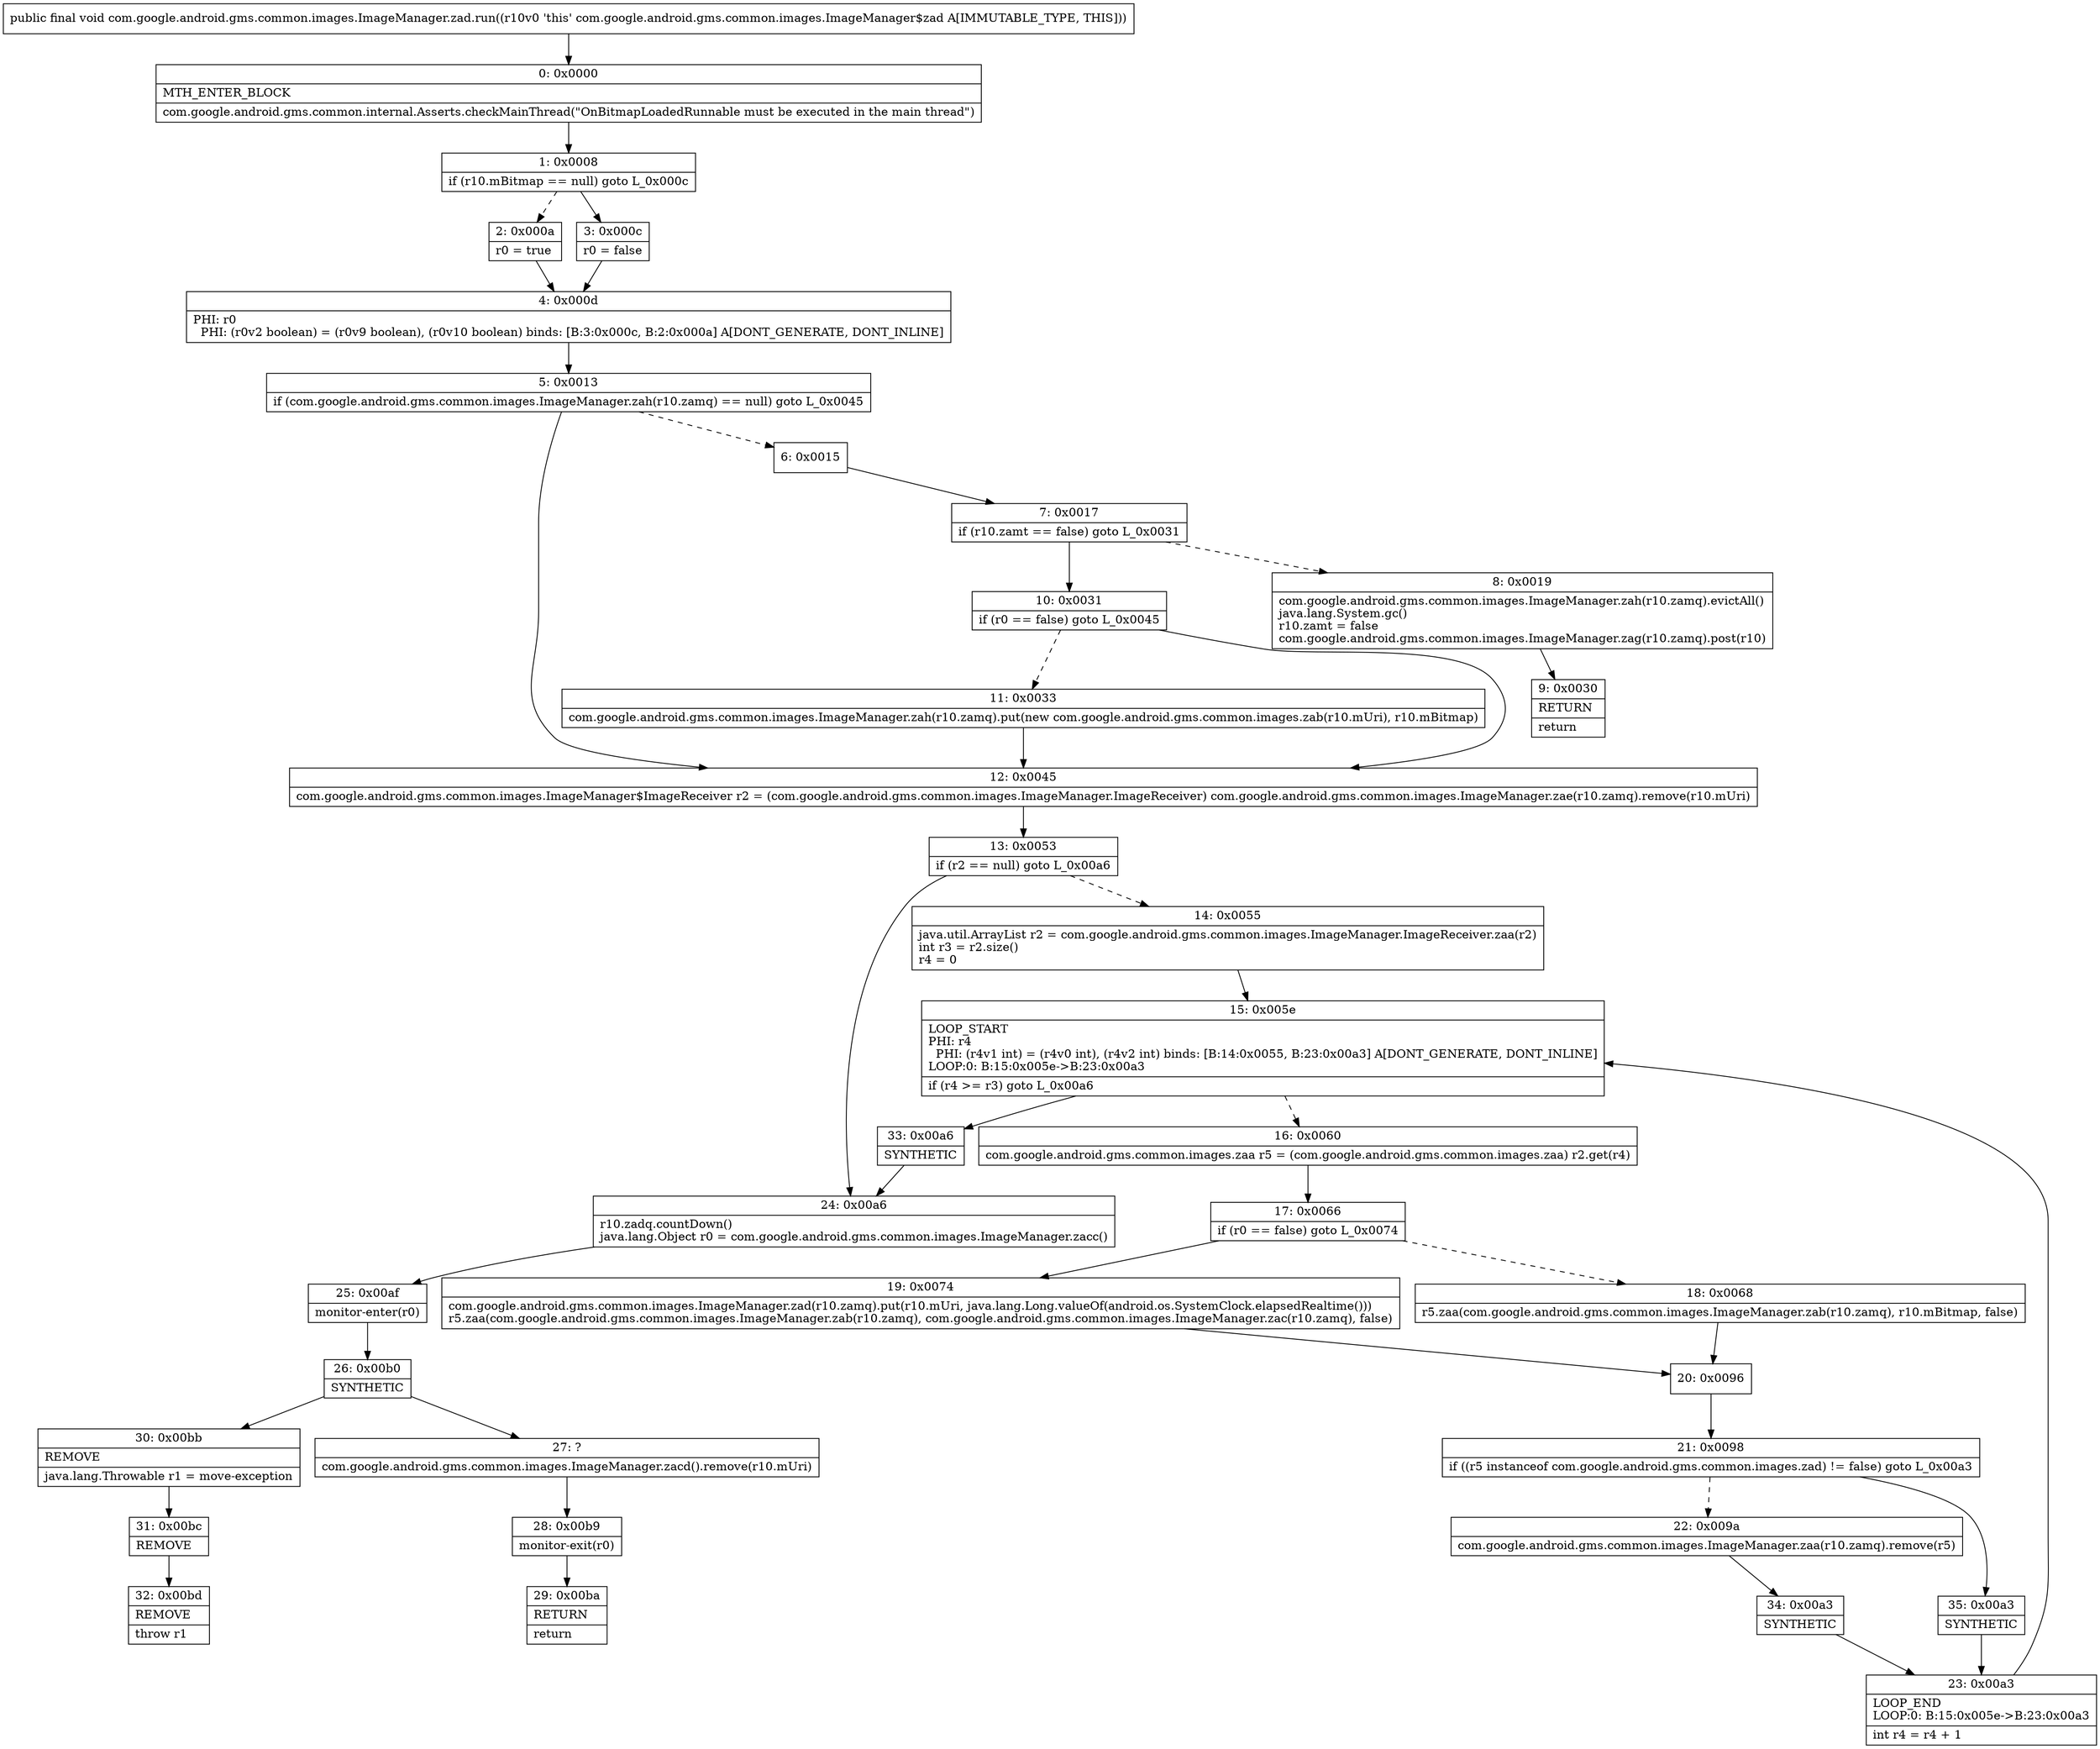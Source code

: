 digraph "CFG forcom.google.android.gms.common.images.ImageManager.zad.run()V" {
Node_0 [shape=record,label="{0\:\ 0x0000|MTH_ENTER_BLOCK\l|com.google.android.gms.common.internal.Asserts.checkMainThread(\"OnBitmapLoadedRunnable must be executed in the main thread\")\l}"];
Node_1 [shape=record,label="{1\:\ 0x0008|if (r10.mBitmap == null) goto L_0x000c\l}"];
Node_2 [shape=record,label="{2\:\ 0x000a|r0 = true\l}"];
Node_3 [shape=record,label="{3\:\ 0x000c|r0 = false\l}"];
Node_4 [shape=record,label="{4\:\ 0x000d|PHI: r0 \l  PHI: (r0v2 boolean) = (r0v9 boolean), (r0v10 boolean) binds: [B:3:0x000c, B:2:0x000a] A[DONT_GENERATE, DONT_INLINE]\l}"];
Node_5 [shape=record,label="{5\:\ 0x0013|if (com.google.android.gms.common.images.ImageManager.zah(r10.zamq) == null) goto L_0x0045\l}"];
Node_6 [shape=record,label="{6\:\ 0x0015}"];
Node_7 [shape=record,label="{7\:\ 0x0017|if (r10.zamt == false) goto L_0x0031\l}"];
Node_8 [shape=record,label="{8\:\ 0x0019|com.google.android.gms.common.images.ImageManager.zah(r10.zamq).evictAll()\ljava.lang.System.gc()\lr10.zamt = false\lcom.google.android.gms.common.images.ImageManager.zag(r10.zamq).post(r10)\l}"];
Node_9 [shape=record,label="{9\:\ 0x0030|RETURN\l|return\l}"];
Node_10 [shape=record,label="{10\:\ 0x0031|if (r0 == false) goto L_0x0045\l}"];
Node_11 [shape=record,label="{11\:\ 0x0033|com.google.android.gms.common.images.ImageManager.zah(r10.zamq).put(new com.google.android.gms.common.images.zab(r10.mUri), r10.mBitmap)\l}"];
Node_12 [shape=record,label="{12\:\ 0x0045|com.google.android.gms.common.images.ImageManager$ImageReceiver r2 = (com.google.android.gms.common.images.ImageManager.ImageReceiver) com.google.android.gms.common.images.ImageManager.zae(r10.zamq).remove(r10.mUri)\l}"];
Node_13 [shape=record,label="{13\:\ 0x0053|if (r2 == null) goto L_0x00a6\l}"];
Node_14 [shape=record,label="{14\:\ 0x0055|java.util.ArrayList r2 = com.google.android.gms.common.images.ImageManager.ImageReceiver.zaa(r2)\lint r3 = r2.size()\lr4 = 0\l}"];
Node_15 [shape=record,label="{15\:\ 0x005e|LOOP_START\lPHI: r4 \l  PHI: (r4v1 int) = (r4v0 int), (r4v2 int) binds: [B:14:0x0055, B:23:0x00a3] A[DONT_GENERATE, DONT_INLINE]\lLOOP:0: B:15:0x005e\-\>B:23:0x00a3\l|if (r4 \>= r3) goto L_0x00a6\l}"];
Node_16 [shape=record,label="{16\:\ 0x0060|com.google.android.gms.common.images.zaa r5 = (com.google.android.gms.common.images.zaa) r2.get(r4)\l}"];
Node_17 [shape=record,label="{17\:\ 0x0066|if (r0 == false) goto L_0x0074\l}"];
Node_18 [shape=record,label="{18\:\ 0x0068|r5.zaa(com.google.android.gms.common.images.ImageManager.zab(r10.zamq), r10.mBitmap, false)\l}"];
Node_19 [shape=record,label="{19\:\ 0x0074|com.google.android.gms.common.images.ImageManager.zad(r10.zamq).put(r10.mUri, java.lang.Long.valueOf(android.os.SystemClock.elapsedRealtime()))\lr5.zaa(com.google.android.gms.common.images.ImageManager.zab(r10.zamq), com.google.android.gms.common.images.ImageManager.zac(r10.zamq), false)\l}"];
Node_20 [shape=record,label="{20\:\ 0x0096}"];
Node_21 [shape=record,label="{21\:\ 0x0098|if ((r5 instanceof com.google.android.gms.common.images.zad) != false) goto L_0x00a3\l}"];
Node_22 [shape=record,label="{22\:\ 0x009a|com.google.android.gms.common.images.ImageManager.zaa(r10.zamq).remove(r5)\l}"];
Node_23 [shape=record,label="{23\:\ 0x00a3|LOOP_END\lLOOP:0: B:15:0x005e\-\>B:23:0x00a3\l|int r4 = r4 + 1\l}"];
Node_24 [shape=record,label="{24\:\ 0x00a6|r10.zadq.countDown()\ljava.lang.Object r0 = com.google.android.gms.common.images.ImageManager.zacc()\l}"];
Node_25 [shape=record,label="{25\:\ 0x00af|monitor\-enter(r0)\l}"];
Node_26 [shape=record,label="{26\:\ 0x00b0|SYNTHETIC\l}"];
Node_27 [shape=record,label="{27\:\ ?|com.google.android.gms.common.images.ImageManager.zacd().remove(r10.mUri)\l}"];
Node_28 [shape=record,label="{28\:\ 0x00b9|monitor\-exit(r0)\l}"];
Node_29 [shape=record,label="{29\:\ 0x00ba|RETURN\l|return\l}"];
Node_30 [shape=record,label="{30\:\ 0x00bb|REMOVE\l|java.lang.Throwable r1 = move\-exception\l}"];
Node_31 [shape=record,label="{31\:\ 0x00bc|REMOVE\l}"];
Node_32 [shape=record,label="{32\:\ 0x00bd|REMOVE\l|throw r1\l}"];
Node_33 [shape=record,label="{33\:\ 0x00a6|SYNTHETIC\l}"];
Node_34 [shape=record,label="{34\:\ 0x00a3|SYNTHETIC\l}"];
Node_35 [shape=record,label="{35\:\ 0x00a3|SYNTHETIC\l}"];
MethodNode[shape=record,label="{public final void com.google.android.gms.common.images.ImageManager.zad.run((r10v0 'this' com.google.android.gms.common.images.ImageManager$zad A[IMMUTABLE_TYPE, THIS])) }"];
MethodNode -> Node_0;
Node_0 -> Node_1;
Node_1 -> Node_2[style=dashed];
Node_1 -> Node_3;
Node_2 -> Node_4;
Node_3 -> Node_4;
Node_4 -> Node_5;
Node_5 -> Node_6[style=dashed];
Node_5 -> Node_12;
Node_6 -> Node_7;
Node_7 -> Node_8[style=dashed];
Node_7 -> Node_10;
Node_8 -> Node_9;
Node_10 -> Node_11[style=dashed];
Node_10 -> Node_12;
Node_11 -> Node_12;
Node_12 -> Node_13;
Node_13 -> Node_14[style=dashed];
Node_13 -> Node_24;
Node_14 -> Node_15;
Node_15 -> Node_16[style=dashed];
Node_15 -> Node_33;
Node_16 -> Node_17;
Node_17 -> Node_18[style=dashed];
Node_17 -> Node_19;
Node_18 -> Node_20;
Node_19 -> Node_20;
Node_20 -> Node_21;
Node_21 -> Node_22[style=dashed];
Node_21 -> Node_35;
Node_22 -> Node_34;
Node_23 -> Node_15;
Node_24 -> Node_25;
Node_25 -> Node_26;
Node_26 -> Node_27;
Node_26 -> Node_30;
Node_27 -> Node_28;
Node_28 -> Node_29;
Node_30 -> Node_31;
Node_31 -> Node_32;
Node_33 -> Node_24;
Node_34 -> Node_23;
Node_35 -> Node_23;
}

